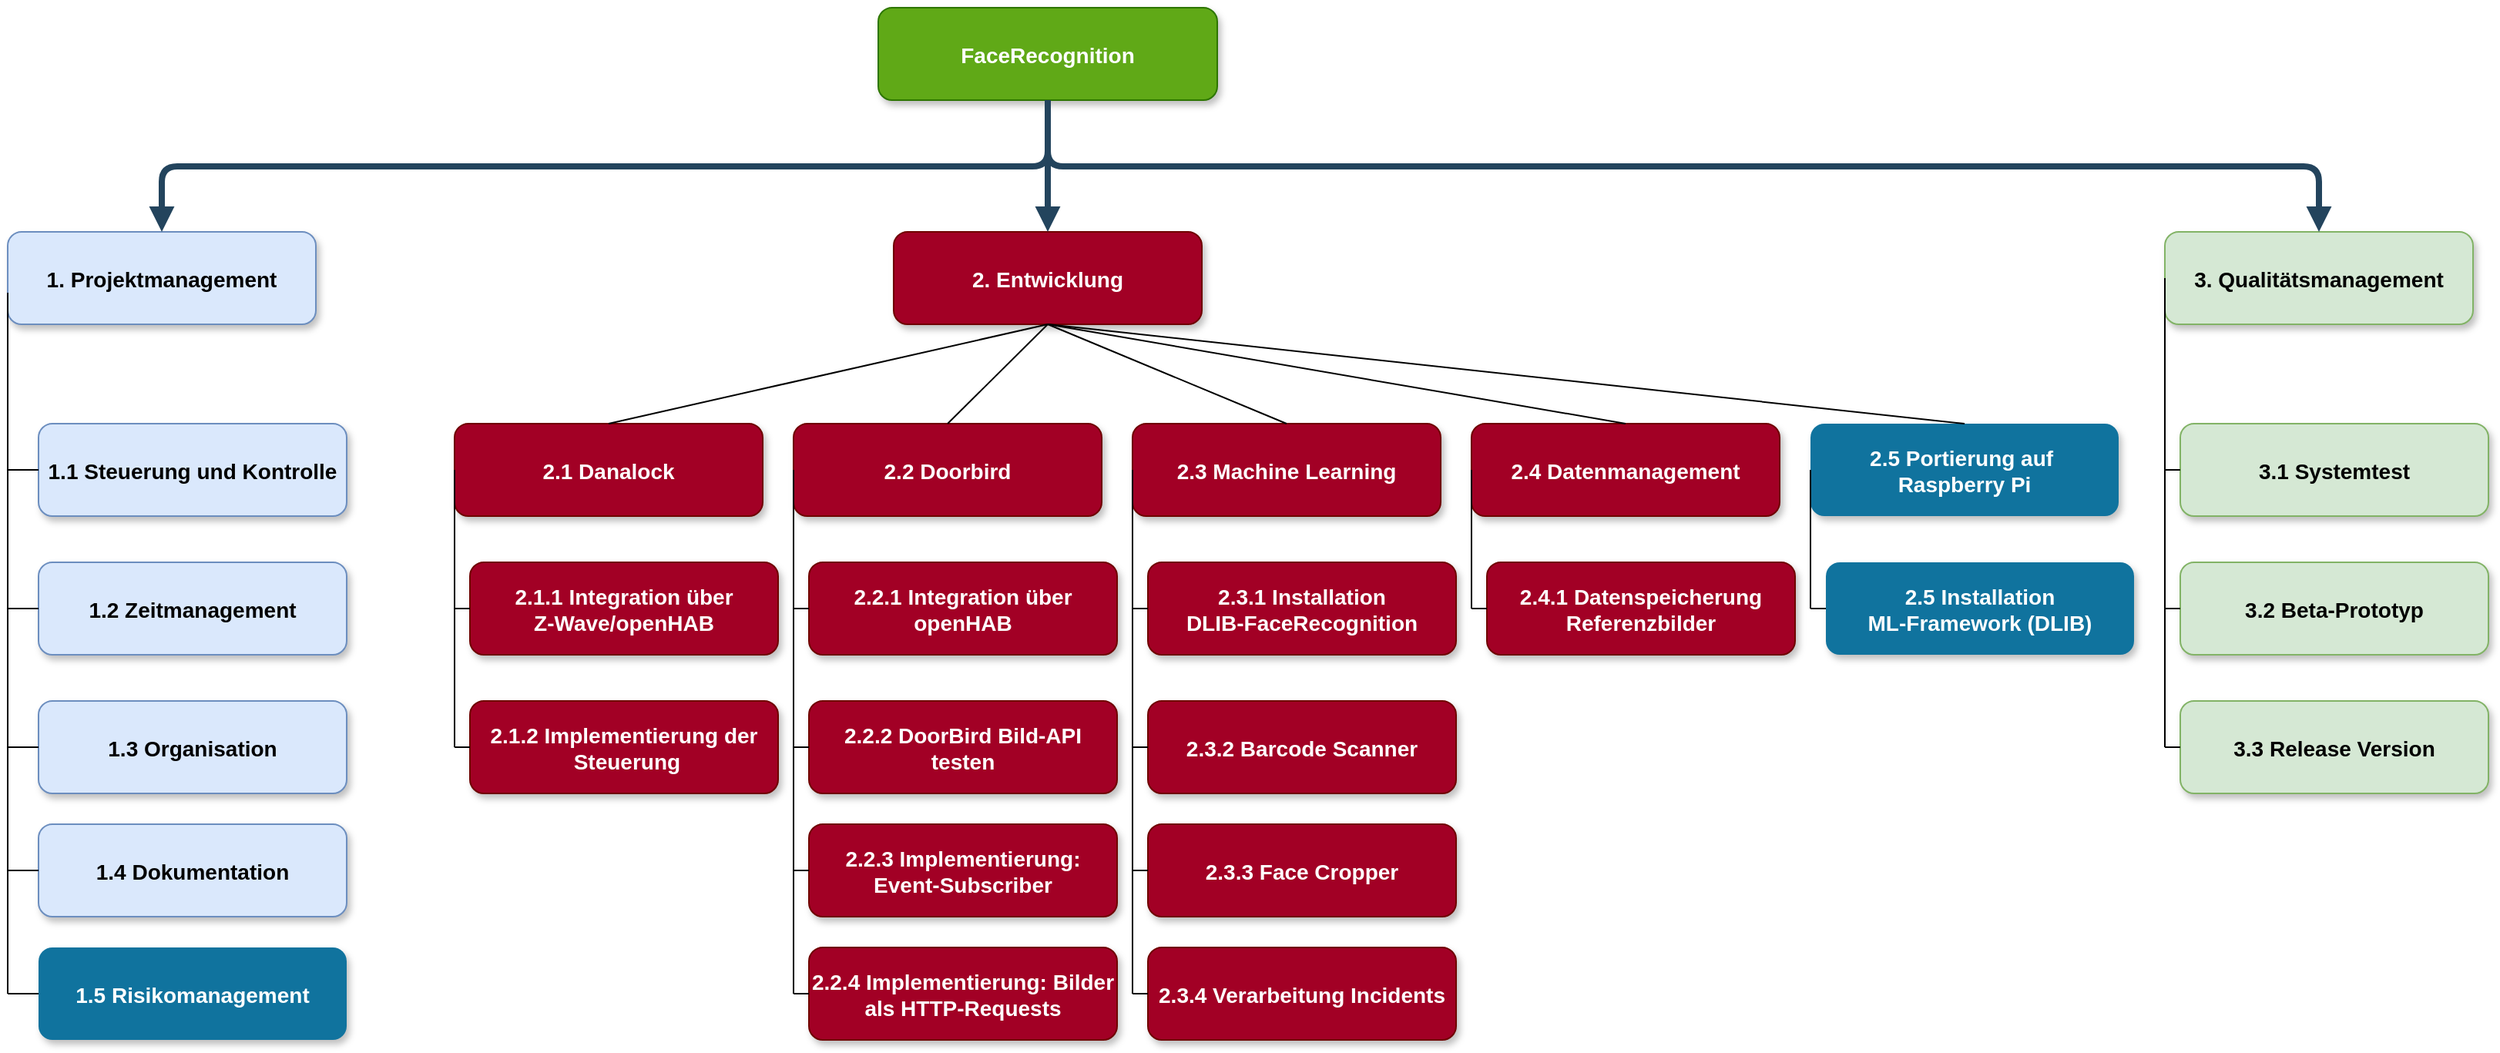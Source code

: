 <mxfile version="12.2.3" type="device" pages="1"><diagram name="Page-1" id="97916047-d0de-89f5-080d-49f4d83e522f"><mxGraphModel dx="1024" dy="517" grid="1" gridSize="10" guides="1" tooltips="1" connect="1" arrows="1" fold="1" page="1" pageScale="1.5" pageWidth="1169" pageHeight="827" background="#ffffff" math="0" shadow="0"><root><mxCell id="0"/><mxCell id="1" parent="0"/><mxCell id="3" value="FaceRecognition" style="rounded=1;fillColor=#60a917;strokeColor=#2D7600;shadow=1;fontStyle=1;fontSize=14;fontColor=#ffffff;" parent="1" vertex="1"><mxGeometry x="635" y="180" width="220" height="60" as="geometry"/></mxCell><mxCell id="4" value="1. Projektmanagement" style="rounded=1;fillColor=#dae8fc;strokeColor=#6c8ebf;shadow=1;fontStyle=1;fontSize=14;" parent="1" vertex="1"><mxGeometry x="70" y="325.5" width="200" height="60" as="geometry"/></mxCell><mxCell id="5" value="2. Entwicklung" style="rounded=1;fillColor=#A20025;strokeColor=#6F0000;shadow=1;fontStyle=1;fontSize=14;fontColor=#ffffff;" parent="1" vertex="1"><mxGeometry x="645" y="325.5" width="200" height="60" as="geometry"/></mxCell><mxCell id="6" value="3. Qualitätsmanagement" style="rounded=1;fillColor=#d5e8d4;strokeColor=#82b366;shadow=1;fontStyle=1;fontSize=14;" parent="1" vertex="1"><mxGeometry x="1470" y="325.5" width="200" height="60" as="geometry"/></mxCell><mxCell id="8" value="1.1 Steuerung und Kontrolle" style="rounded=1;fillColor=#dae8fc;strokeColor=#6c8ebf;shadow=1;fontStyle=1;fontSize=14;" parent="1" vertex="1"><mxGeometry x="90" y="450" width="200" height="60" as="geometry"/></mxCell><mxCell id="9" value="1.2 Zeitmanagement" style="rounded=1;fillColor=#dae8fc;strokeColor=#6c8ebf;shadow=1;fontStyle=1;fontSize=14;" parent="1" vertex="1"><mxGeometry x="90" y="540" width="200" height="60" as="geometry"/></mxCell><mxCell id="10" value="1.3 Organisation" style="rounded=1;fillColor=#dae8fc;strokeColor=#6c8ebf;shadow=1;fontStyle=1;fontSize=14;" parent="1" vertex="1"><mxGeometry x="90" y="630" width="200" height="60" as="geometry"/></mxCell><mxCell id="11" value="1.4 Dokumentation" style="rounded=1;fillColor=#dae8fc;strokeColor=#6c8ebf;shadow=1;fontStyle=1;fontSize=14;" parent="1" vertex="1"><mxGeometry x="90" y="710" width="200" height="60" as="geometry"/></mxCell><mxCell id="14" value="2.1 Danalock" style="rounded=1;fillColor=#a20025;strokeColor=#6F0000;shadow=1;fontStyle=1;fontSize=14;fontColor=#ffffff;" parent="1" vertex="1"><mxGeometry x="360" y="450" width="200" height="60" as="geometry"/></mxCell><mxCell id="15" value="2.4 Datenmanagement" style="rounded=1;fillColor=#a20025;strokeColor=#6F0000;shadow=1;fontStyle=1;fontColor=#ffffff;fontSize=14;" parent="1" vertex="1"><mxGeometry x="1020" y="450" width="200" height="60" as="geometry"/></mxCell><mxCell id="18" value="2.2 Doorbird" style="rounded=1;fillColor=#a20025;strokeColor=#6F0000;shadow=1;fontStyle=1;fontColor=#ffffff;fontSize=14;" parent="1" vertex="1"><mxGeometry x="580" y="450" width="200" height="60" as="geometry"/></mxCell><mxCell id="19" value="2.3 Machine Learning" style="rounded=1;fillColor=#a20025;strokeColor=#6F0000;shadow=1;fontStyle=1;fontSize=14;fontColor=#ffffff;" parent="1" vertex="1"><mxGeometry x="800" y="450" width="200" height="60" as="geometry"/></mxCell><mxCell id="23" value="3.1 Systemtest" style="rounded=1;fillColor=#d5e8d4;strokeColor=#82b366;shadow=1;fontStyle=1;fontSize=14;" parent="1" vertex="1"><mxGeometry x="1480" y="450" width="200" height="60" as="geometry"/></mxCell><mxCell id="30" value="" style="edgeStyle=elbowEdgeStyle;elbow=vertical;strokeWidth=4;endArrow=block;endFill=1;fontStyle=1;strokeColor=#23445D;" parent="1" source="3" target="5" edge="1"><mxGeometry x="-178" y="35.5" width="100" height="100" as="geometry"><mxPoint x="-178" y="135.5" as="sourcePoint"/><mxPoint x="-78" y="35.5" as="targetPoint"/></mxGeometry></mxCell><mxCell id="31" value="" style="edgeStyle=elbowEdgeStyle;elbow=vertical;strokeWidth=4;endArrow=block;endFill=1;fontStyle=1;strokeColor=#23445D;" parent="1" source="3" target="4" edge="1"><mxGeometry x="-178" y="35.5" width="100" height="100" as="geometry"><mxPoint x="-178" y="135.5" as="sourcePoint"/><mxPoint x="-78" y="35.5" as="targetPoint"/></mxGeometry></mxCell><mxCell id="32" value="" style="edgeStyle=elbowEdgeStyle;elbow=vertical;strokeWidth=4;endArrow=block;endFill=1;fontStyle=1;strokeColor=#23445D;" parent="1" source="3" target="6" edge="1"><mxGeometry x="-178" y="35.5" width="100" height="100" as="geometry"><mxPoint x="-178" y="135.5" as="sourcePoint"/><mxPoint x="-78" y="35.5" as="targetPoint"/></mxGeometry></mxCell><mxCell id="-jUMpPr8Tast_uHk3QTH-58" value="2.1.1 Integration über &#10;Z-Wave/openHAB" style="rounded=1;fillColor=#a20025;strokeColor=#6F0000;shadow=1;fontStyle=1;fontSize=14;fontColor=#ffffff;" parent="1" vertex="1"><mxGeometry x="370" y="540" width="200" height="60" as="geometry"/></mxCell><mxCell id="-jUMpPr8Tast_uHk3QTH-59" value="2.1.2 Implementierung der&#10; Steuerung" style="rounded=1;fillColor=#a20025;strokeColor=#6F0000;shadow=1;fontStyle=1;fontSize=14;fontColor=#ffffff;" parent="1" vertex="1"><mxGeometry x="370" y="630" width="200" height="60" as="geometry"/></mxCell><mxCell id="-jUMpPr8Tast_uHk3QTH-60" value="2.2.1 Integration über &#10;openHAB" style="rounded=1;fillColor=#a20025;strokeColor=#6F0000;shadow=1;fontStyle=1;fontColor=#ffffff;fontSize=14;" parent="1" vertex="1"><mxGeometry x="590" y="540" width="200" height="60" as="geometry"/></mxCell><mxCell id="-jUMpPr8Tast_uHk3QTH-62" value="2.2.2 DoorBird Bild-API &#10;testen" style="rounded=1;fillColor=#a20025;strokeColor=#6F0000;shadow=1;fontStyle=1;fontColor=#ffffff;fontSize=14;" parent="1" vertex="1"><mxGeometry x="590" y="630" width="200" height="60" as="geometry"/></mxCell><mxCell id="-jUMpPr8Tast_uHk3QTH-63" value="2.5 Portierung auf &#10;Raspberry Pi" style="rounded=1;fillColor=#10739E;strokeColor=none;shadow=1;gradientColor=none;fontStyle=1;fontColor=#FFFFFF;fontSize=14;" parent="1" vertex="1"><mxGeometry x="1240" y="450" width="200" height="60" as="geometry"/></mxCell><mxCell id="-jUMpPr8Tast_uHk3QTH-64" value="2.2.3 Implementierung: &#10;Event-Subscriber" style="rounded=1;fillColor=#a20025;strokeColor=#6F0000;shadow=1;fontStyle=1;fontColor=#ffffff;fontSize=14;" parent="1" vertex="1"><mxGeometry x="590" y="710" width="200" height="60" as="geometry"/></mxCell><mxCell id="-jUMpPr8Tast_uHk3QTH-65" value="2.2.4 Implementierung: Bilder&#10;als HTTP-Requests" style="rounded=1;fillColor=#a20025;strokeColor=#6F0000;shadow=1;fontStyle=1;fontColor=#ffffff;fontSize=14;" parent="1" vertex="1"><mxGeometry x="590" y="790" width="200" height="60" as="geometry"/></mxCell><mxCell id="-jUMpPr8Tast_uHk3QTH-66" value="2.5 Installation &#10;ML-Framework (DLIB)" style="rounded=1;fillColor=#10739E;strokeColor=none;shadow=1;gradientColor=none;fontStyle=1;fontColor=#FFFFFF;fontSize=14;" parent="1" vertex="1"><mxGeometry x="1250" y="540" width="200" height="60" as="geometry"/></mxCell><mxCell id="-jUMpPr8Tast_uHk3QTH-67" value="2.3.2 Barcode Scanner" style="rounded=1;fillColor=#a20025;strokeColor=#6F0000;shadow=1;fontStyle=1;fontSize=14;fontColor=#ffffff;" parent="1" vertex="1"><mxGeometry x="810" y="630" width="200" height="60" as="geometry"/></mxCell><mxCell id="-jUMpPr8Tast_uHk3QTH-68" value="2.3.1 Installation &#10;DLIB-FaceRecognition" style="rounded=1;fillColor=#a20025;strokeColor=#6F0000;shadow=1;fontStyle=1;fontSize=14;fontColor=#ffffff;" parent="1" vertex="1"><mxGeometry x="810" y="540" width="200" height="60" as="geometry"/></mxCell><mxCell id="-jUMpPr8Tast_uHk3QTH-70" value="2.3.4 Verarbeitung Incidents" style="rounded=1;fillColor=#a20025;strokeColor=#6F0000;shadow=1;fontStyle=1;fontSize=14;fontColor=#ffffff;" parent="1" vertex="1"><mxGeometry x="810" y="790" width="200" height="60" as="geometry"/></mxCell><mxCell id="-jUMpPr8Tast_uHk3QTH-72" value="2.4.1 Datenspeicherung&#10;Referenzbilder" style="rounded=1;fillColor=#a20025;strokeColor=#6F0000;shadow=1;fontStyle=1;fontColor=#ffffff;fontSize=14;" parent="1" vertex="1"><mxGeometry x="1030" y="540" width="200" height="60" as="geometry"/></mxCell><mxCell id="-jUMpPr8Tast_uHk3QTH-73" value="2.3.3 Face Cropper" style="rounded=1;fillColor=#a20025;strokeColor=#6F0000;shadow=1;fontStyle=1;fontColor=#ffffff;fontSize=14;" parent="1" vertex="1"><mxGeometry x="810" y="710" width="200" height="60" as="geometry"/></mxCell><mxCell id="-jUMpPr8Tast_uHk3QTH-74" value="3.2 Beta-Prototyp" style="rounded=1;fillColor=#d5e8d4;strokeColor=#82b366;shadow=1;fontStyle=1;fontSize=14;" parent="1" vertex="1"><mxGeometry x="1480" y="540" width="200" height="60" as="geometry"/></mxCell><mxCell id="-jUMpPr8Tast_uHk3QTH-75" value="3.3 Release Version" style="rounded=1;fillColor=#d5e8d4;strokeColor=#82b366;shadow=1;fontStyle=1;fontSize=14;" parent="1" vertex="1"><mxGeometry x="1480" y="630" width="200" height="60" as="geometry"/></mxCell><mxCell id="-jUMpPr8Tast_uHk3QTH-77" value="" style="endArrow=none;html=1;entryX=0;entryY=0.658;entryDx=0;entryDy=0;entryPerimeter=0;" parent="1" target="4" edge="1"><mxGeometry width="50" height="50" relative="1" as="geometry"><mxPoint x="70" y="820" as="sourcePoint"/><mxPoint x="120" y="870" as="targetPoint"/></mxGeometry></mxCell><mxCell id="-jUMpPr8Tast_uHk3QTH-78" value="" style="endArrow=none;html=1;entryX=0;entryY=0.5;entryDx=0;entryDy=0;" parent="1" target="11" edge="1"><mxGeometry width="50" height="50" relative="1" as="geometry"><mxPoint x="70" y="740" as="sourcePoint"/><mxPoint x="110" y="880" as="targetPoint"/></mxGeometry></mxCell><mxCell id="-jUMpPr8Tast_uHk3QTH-80" value="" style="endArrow=none;html=1;entryX=0;entryY=0.5;entryDx=0;entryDy=0;" parent="1" target="10" edge="1"><mxGeometry width="50" height="50" relative="1" as="geometry"><mxPoint x="70" y="660" as="sourcePoint"/><mxPoint x="110" y="760" as="targetPoint"/></mxGeometry></mxCell><mxCell id="-jUMpPr8Tast_uHk3QTH-81" value="" style="endArrow=none;html=1;entryX=0;entryY=0.5;entryDx=0;entryDy=0;" parent="1" target="9" edge="1"><mxGeometry width="50" height="50" relative="1" as="geometry"><mxPoint x="70" y="570" as="sourcePoint"/><mxPoint x="120" y="770" as="targetPoint"/></mxGeometry></mxCell><mxCell id="-jUMpPr8Tast_uHk3QTH-82" value="" style="endArrow=none;html=1;entryX=0;entryY=0.5;entryDx=0;entryDy=0;" parent="1" target="8" edge="1"><mxGeometry width="50" height="50" relative="1" as="geometry"><mxPoint x="70" y="480" as="sourcePoint"/><mxPoint x="130" y="780" as="targetPoint"/></mxGeometry></mxCell><mxCell id="-jUMpPr8Tast_uHk3QTH-86" value="" style="endArrow=none;html=1;entryX=0.5;entryY=1;entryDx=0;entryDy=0;exitX=0.5;exitY=0;exitDx=0;exitDy=0;" parent="1" source="18" target="5" edge="1"><mxGeometry width="50" height="50" relative="1" as="geometry"><mxPoint x="855" y="450" as="sourcePoint"/><mxPoint x="750" y="380" as="targetPoint"/></mxGeometry></mxCell><mxCell id="-jUMpPr8Tast_uHk3QTH-87" value="" style="endArrow=none;html=1;entryX=0.5;entryY=1;entryDx=0;entryDy=0;exitX=0.5;exitY=0;exitDx=0;exitDy=0;" parent="1" source="19" target="5" edge="1"><mxGeometry width="50" height="50" relative="1" as="geometry"><mxPoint x="865" y="460" as="sourcePoint"/><mxPoint x="915" y="410" as="targetPoint"/></mxGeometry></mxCell><mxCell id="-jUMpPr8Tast_uHk3QTH-88" value="" style="endArrow=none;html=1;exitX=0.5;exitY=1;exitDx=0;exitDy=0;entryX=0.5;entryY=0;entryDx=0;entryDy=0;" parent="1" source="5" target="15" edge="1"><mxGeometry width="50" height="50" relative="1" as="geometry"><mxPoint x="967" y="405" as="sourcePoint"/><mxPoint x="1017" y="355" as="targetPoint"/></mxGeometry></mxCell><mxCell id="-jUMpPr8Tast_uHk3QTH-89" value="" style="endArrow=none;html=1;entryX=0.5;entryY=1;entryDx=0;entryDy=0;exitX=0.5;exitY=0;exitDx=0;exitDy=0;" parent="1" source="-jUMpPr8Tast_uHk3QTH-63" target="5" edge="1"><mxGeometry width="50" height="50" relative="1" as="geometry"><mxPoint x="1030" y="355.5" as="sourcePoint"/><mxPoint x="1080" y="305.5" as="targetPoint"/></mxGeometry></mxCell><mxCell id="-jUMpPr8Tast_uHk3QTH-90" value="" style="endArrow=none;html=1;entryX=0.5;entryY=1;entryDx=0;entryDy=0;exitX=0.5;exitY=0;exitDx=0;exitDy=0;" parent="1" source="14" target="5" edge="1"><mxGeometry width="50" height="50" relative="1" as="geometry"><mxPoint x="1000" y="435.5" as="sourcePoint"/><mxPoint x="1050" y="385.5" as="targetPoint"/></mxGeometry></mxCell><mxCell id="-jUMpPr8Tast_uHk3QTH-93" value="" style="endArrow=none;html=1;entryX=0;entryY=0.5;entryDx=0;entryDy=0;" parent="1" target="6" edge="1"><mxGeometry width="50" height="50" relative="1" as="geometry"><mxPoint x="1470" y="660" as="sourcePoint"/><mxPoint x="1760" y="400" as="targetPoint"/></mxGeometry></mxCell><mxCell id="-jUMpPr8Tast_uHk3QTH-94" value="" style="endArrow=none;html=1;exitX=0;exitY=0.5;exitDx=0;exitDy=0;" parent="1" source="23" edge="1"><mxGeometry width="50" height="50" relative="1" as="geometry"><mxPoint x="1720" y="460" as="sourcePoint"/><mxPoint x="1470" y="480" as="targetPoint"/></mxGeometry></mxCell><mxCell id="-jUMpPr8Tast_uHk3QTH-95" value="" style="endArrow=none;html=1;entryX=0;entryY=0.5;entryDx=0;entryDy=0;" parent="1" target="-jUMpPr8Tast_uHk3QTH-75" edge="1"><mxGeometry width="50" height="50" relative="1" as="geometry"><mxPoint x="1470" y="660" as="sourcePoint"/><mxPoint x="1780" y="420" as="targetPoint"/></mxGeometry></mxCell><mxCell id="-jUMpPr8Tast_uHk3QTH-96" value="" style="endArrow=none;html=1;entryX=0;entryY=0.5;entryDx=0;entryDy=0;" parent="1" target="-jUMpPr8Tast_uHk3QTH-74" edge="1"><mxGeometry width="50" height="50" relative="1" as="geometry"><mxPoint x="1470" y="570" as="sourcePoint"/><mxPoint x="1790" y="430" as="targetPoint"/></mxGeometry></mxCell><mxCell id="-jUMpPr8Tast_uHk3QTH-97" value="" style="endArrow=none;html=1;entryX=0;entryY=0.5;entryDx=0;entryDy=0;" parent="1" target="14" edge="1"><mxGeometry width="50" height="50" relative="1" as="geometry"><mxPoint x="360" y="660" as="sourcePoint"/><mxPoint x="120" y="870" as="targetPoint"/></mxGeometry></mxCell><mxCell id="-jUMpPr8Tast_uHk3QTH-99" value="" style="endArrow=none;html=1;entryX=0;entryY=0.5;entryDx=0;entryDy=0;" parent="1" target="-jUMpPr8Tast_uHk3QTH-59" edge="1"><mxGeometry width="50" height="50" relative="1" as="geometry"><mxPoint x="360" y="660" as="sourcePoint"/><mxPoint x="120" y="870" as="targetPoint"/></mxGeometry></mxCell><mxCell id="-jUMpPr8Tast_uHk3QTH-100" value="" style="endArrow=none;html=1;entryX=0;entryY=0.5;entryDx=0;entryDy=0;" parent="1" target="-jUMpPr8Tast_uHk3QTH-58" edge="1"><mxGeometry width="50" height="50" relative="1" as="geometry"><mxPoint x="360" y="570" as="sourcePoint"/><mxPoint x="190" y="870" as="targetPoint"/></mxGeometry></mxCell><mxCell id="-jUMpPr8Tast_uHk3QTH-101" value="" style="endArrow=none;html=1;entryX=0;entryY=0.5;entryDx=0;entryDy=0;" parent="1" target="18" edge="1"><mxGeometry width="50" height="50" relative="1" as="geometry"><mxPoint x="580" y="820" as="sourcePoint"/><mxPoint x="190" y="870" as="targetPoint"/></mxGeometry></mxCell><mxCell id="-jUMpPr8Tast_uHk3QTH-102" value="" style="endArrow=none;html=1;entryX=0;entryY=0.5;entryDx=0;entryDy=0;" parent="1" target="-jUMpPr8Tast_uHk3QTH-60" edge="1"><mxGeometry width="50" height="50" relative="1" as="geometry"><mxPoint x="580" y="570" as="sourcePoint"/><mxPoint x="190" y="870" as="targetPoint"/></mxGeometry></mxCell><mxCell id="-jUMpPr8Tast_uHk3QTH-103" value="" style="endArrow=none;html=1;exitX=0;exitY=0.5;exitDx=0;exitDy=0;" parent="1" source="-jUMpPr8Tast_uHk3QTH-65" edge="1"><mxGeometry width="50" height="50" relative="1" as="geometry"><mxPoint x="140" y="920" as="sourcePoint"/><mxPoint x="580" y="820" as="targetPoint"/></mxGeometry></mxCell><mxCell id="-jUMpPr8Tast_uHk3QTH-104" value="" style="endArrow=none;html=1;entryX=0;entryY=0.5;entryDx=0;entryDy=0;" parent="1" target="-jUMpPr8Tast_uHk3QTH-62" edge="1"><mxGeometry width="50" height="50" relative="1" as="geometry"><mxPoint x="580" y="660" as="sourcePoint"/><mxPoint x="190" y="870" as="targetPoint"/></mxGeometry></mxCell><mxCell id="-jUMpPr8Tast_uHk3QTH-105" value="" style="endArrow=none;html=1;entryX=0;entryY=0.5;entryDx=0;entryDy=0;" parent="1" target="-jUMpPr8Tast_uHk3QTH-64" edge="1"><mxGeometry width="50" height="50" relative="1" as="geometry"><mxPoint x="580" y="740" as="sourcePoint"/><mxPoint x="190" y="870" as="targetPoint"/></mxGeometry></mxCell><mxCell id="-jUMpPr8Tast_uHk3QTH-108" value="1.5 Risikomanagement" style="rounded=1;fillColor=#10739E;strokeColor=none;shadow=1;gradientColor=none;fontStyle=1;fontColor=#FFFFFF;fontSize=14;" parent="1" vertex="1"><mxGeometry x="90" y="790" width="200" height="60" as="geometry"/></mxCell><mxCell id="-jUMpPr8Tast_uHk3QTH-109" value="" style="endArrow=none;html=1;entryX=0;entryY=0.5;entryDx=0;entryDy=0;" parent="1" target="-jUMpPr8Tast_uHk3QTH-108" edge="1"><mxGeometry width="50" height="50" relative="1" as="geometry"><mxPoint x="70" y="820" as="sourcePoint"/><mxPoint x="120" y="870" as="targetPoint"/></mxGeometry></mxCell><mxCell id="-jUMpPr8Tast_uHk3QTH-110" value="" style="endArrow=none;html=1;entryX=0;entryY=0.5;entryDx=0;entryDy=0;" parent="1" target="19" edge="1"><mxGeometry width="50" height="50" relative="1" as="geometry"><mxPoint x="800" y="820" as="sourcePoint"/><mxPoint x="799.5" y="510" as="targetPoint"/></mxGeometry></mxCell><mxCell id="-jUMpPr8Tast_uHk3QTH-111" value="" style="endArrow=none;html=1;entryX=0;entryY=0.5;entryDx=0;entryDy=0;" parent="1" target="-jUMpPr8Tast_uHk3QTH-70" edge="1"><mxGeometry width="50" height="50" relative="1" as="geometry"><mxPoint x="800" y="820" as="sourcePoint"/><mxPoint x="320" y="870" as="targetPoint"/></mxGeometry></mxCell><mxCell id="-jUMpPr8Tast_uHk3QTH-112" value="" style="endArrow=none;html=1;entryX=0;entryY=0.5;entryDx=0;entryDy=0;" parent="1" target="-jUMpPr8Tast_uHk3QTH-67" edge="1"><mxGeometry width="50" height="50" relative="1" as="geometry"><mxPoint x="800" y="660" as="sourcePoint"/><mxPoint x="320" y="870" as="targetPoint"/></mxGeometry></mxCell><mxCell id="-jUMpPr8Tast_uHk3QTH-113" value="" style="endArrow=none;html=1;entryX=0;entryY=0.5;entryDx=0;entryDy=0;" parent="1" target="-jUMpPr8Tast_uHk3QTH-68" edge="1"><mxGeometry width="50" height="50" relative="1" as="geometry"><mxPoint x="800" y="570" as="sourcePoint"/><mxPoint x="320" y="870" as="targetPoint"/></mxGeometry></mxCell><mxCell id="-jUMpPr8Tast_uHk3QTH-115" value="" style="endArrow=none;html=1;" parent="1" edge="1"><mxGeometry width="50" height="50" relative="1" as="geometry"><mxPoint x="1020" y="570" as="sourcePoint"/><mxPoint x="1020" y="480" as="targetPoint"/></mxGeometry></mxCell><mxCell id="-jUMpPr8Tast_uHk3QTH-116" value="" style="endArrow=none;html=1;entryX=0;entryY=0.5;entryDx=0;entryDy=0;" parent="1" target="-jUMpPr8Tast_uHk3QTH-72" edge="1"><mxGeometry width="50" height="50" relative="1" as="geometry"><mxPoint x="1020" y="570" as="sourcePoint"/><mxPoint x="320" y="870" as="targetPoint"/></mxGeometry></mxCell><mxCell id="-jUMpPr8Tast_uHk3QTH-117" value="" style="endArrow=none;html=1;entryX=0;entryY=0.5;entryDx=0;entryDy=0;" parent="1" target="-jUMpPr8Tast_uHk3QTH-66" edge="1"><mxGeometry width="50" height="50" relative="1" as="geometry"><mxPoint x="1240" y="570" as="sourcePoint"/><mxPoint x="330" y="860" as="targetPoint"/></mxGeometry></mxCell><mxCell id="-jUMpPr8Tast_uHk3QTH-118" value="" style="endArrow=none;html=1;entryX=0;entryY=0.5;entryDx=0;entryDy=0;" parent="1" target="-jUMpPr8Tast_uHk3QTH-63" edge="1"><mxGeometry width="50" height="50" relative="1" as="geometry"><mxPoint x="1240" y="570" as="sourcePoint"/><mxPoint x="1239.5" y="490" as="targetPoint"/></mxGeometry></mxCell><mxCell id="kj5bS1VbU6sExUnxL-cO-32" value="" style="endArrow=none;html=1;entryX=0;entryY=0.5;entryDx=0;entryDy=0;" edge="1" parent="1" target="-jUMpPr8Tast_uHk3QTH-73"><mxGeometry width="50" height="50" relative="1" as="geometry"><mxPoint x="800" y="740" as="sourcePoint"/><mxPoint x="820" y="830" as="targetPoint"/></mxGeometry></mxCell></root></mxGraphModel></diagram></mxfile>